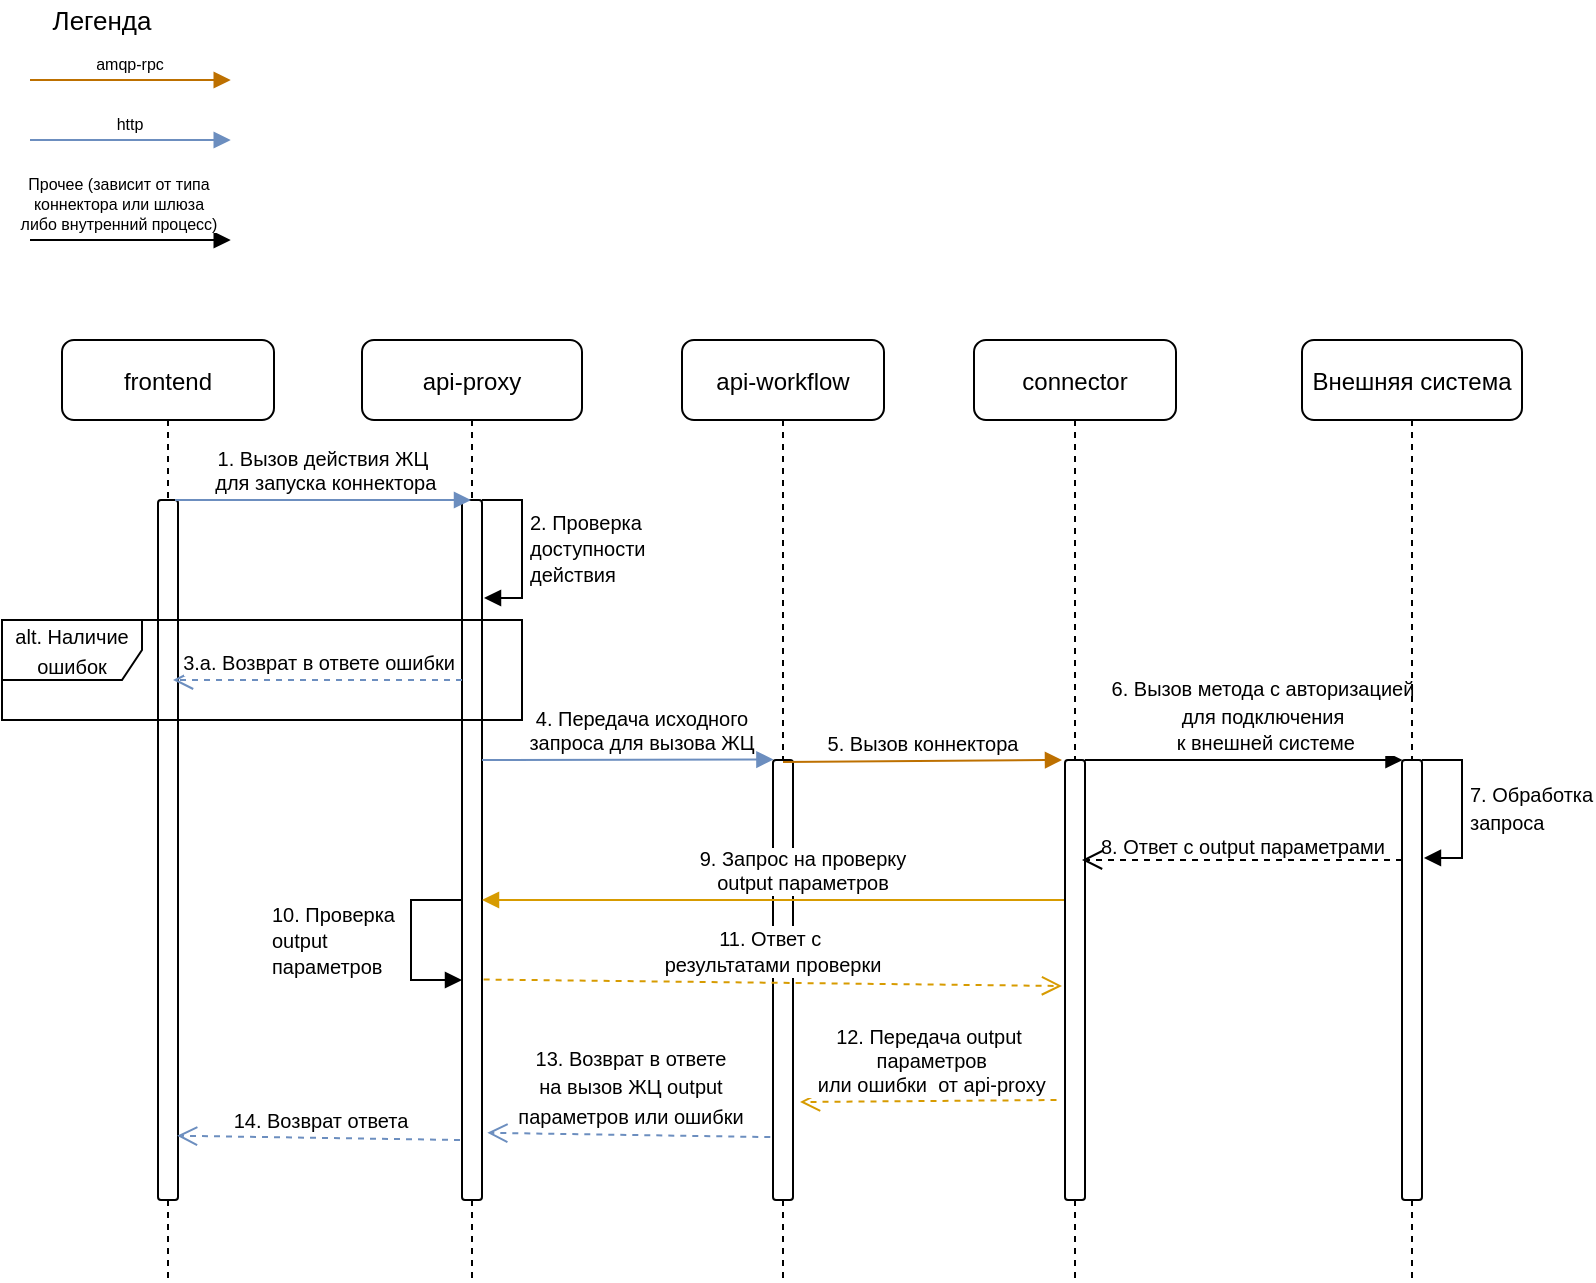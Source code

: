 <mxfile version="13.9.9" type="device"><diagram id="diHue1xjM9dKSyUA_bX2" name="Страница 1"><mxGraphModel dx="1422" dy="-1516" grid="1" gridSize="10" guides="1" tooltips="1" connect="1" arrows="1" fold="1" page="1" pageScale="1" pageWidth="827" pageHeight="1169" math="0" shadow="0"><root><mxCell id="0"/><mxCell id="1" parent="0"/><mxCell id="DBqBX5XTg0c57IkKPr6O-16" value="amqp-rpc" style="verticalAlign=bottom;endArrow=block;shadow=0;strokeWidth=1;fontSize=8;entryX=-0.033;entryY=0.001;entryDx=0;entryDy=0;entryPerimeter=0;fillColor=#f0a30a;strokeColor=#BD7000;" edge="1" parent="1"><mxGeometry relative="1" as="geometry"><mxPoint x="34" y="2400" as="sourcePoint"/><mxPoint x="134.37" y="2400" as="targetPoint"/></mxGeometry></mxCell><mxCell id="DBqBX5XTg0c57IkKPr6O-17" value="http" style="verticalAlign=bottom;endArrow=block;shadow=0;strokeWidth=1;fontSize=8;entryX=-0.033;entryY=0.001;entryDx=0;entryDy=0;entryPerimeter=0;gradientColor=#7ea6e0;fillColor=#dae8fc;strokeColor=#6c8ebf;" edge="1" parent="1"><mxGeometry relative="1" as="geometry"><mxPoint x="34" y="2430" as="sourcePoint"/><mxPoint x="134.37" y="2430" as="targetPoint"/></mxGeometry></mxCell><mxCell id="DBqBX5XTg0c57IkKPr6O-18" value="Прочее (зависит от типа &#10;коннектора или шлюза&#10; либо внутренний процесс) " style="verticalAlign=bottom;endArrow=block;shadow=0;strokeWidth=1;fontSize=8;entryX=-0.033;entryY=0.001;entryDx=0;entryDy=0;entryPerimeter=0;" edge="1" parent="1"><mxGeometry x="-0.115" relative="1" as="geometry"><mxPoint x="34" y="2480" as="sourcePoint"/><mxPoint x="134.37" y="2480" as="targetPoint"/><mxPoint as="offset"/></mxGeometry></mxCell><mxCell id="DBqBX5XTg0c57IkKPr6O-19" value="Легенда" style="text;html=1;strokeColor=none;fillColor=none;align=center;verticalAlign=middle;whiteSpace=wrap;rounded=0;fontSize=13;" vertex="1" parent="1"><mxGeometry x="50" y="2360" width="40" height="20" as="geometry"/></mxCell><mxCell id="DBqBX5XTg0c57IkKPr6O-21" value="frontend" style="shape=umlLifeline;perimeter=lifelinePerimeter;container=1;collapsible=0;recursiveResize=0;rounded=1;shadow=0;strokeWidth=1;fontSize=12;" vertex="1" parent="1"><mxGeometry x="50" y="2530" width="106" height="470" as="geometry"/></mxCell><mxCell id="DBqBX5XTg0c57IkKPr6O-22" value="" style="points=[];perimeter=orthogonalPerimeter;rounded=1;shadow=0;strokeWidth=1;" vertex="1" parent="DBqBX5XTg0c57IkKPr6O-21"><mxGeometry x="48" y="80" width="10" height="350" as="geometry"/></mxCell><mxCell id="DBqBX5XTg0c57IkKPr6O-23" value="api-proxy" style="shape=umlLifeline;perimeter=lifelinePerimeter;container=1;collapsible=0;recursiveResize=0;rounded=1;shadow=0;strokeWidth=1;" vertex="1" parent="1"><mxGeometry x="200" y="2530" width="110" height="470" as="geometry"/></mxCell><mxCell id="DBqBX5XTg0c57IkKPr6O-24" value="" style="points=[];perimeter=orthogonalPerimeter;rounded=1;shadow=0;strokeWidth=1;" vertex="1" parent="DBqBX5XTg0c57IkKPr6O-23"><mxGeometry x="50" y="80" width="10" height="350" as="geometry"/></mxCell><mxCell id="DBqBX5XTg0c57IkKPr6O-25" value="&lt;font style=&quot;font-size: 10px&quot;&gt;2. Проверка &lt;br&gt;доступности &lt;br&gt;действия&lt;br&gt;&lt;/font&gt;" style="html=1;align=left;spacingLeft=2;endArrow=block;rounded=1;edgeStyle=orthogonalEdgeStyle;curved=0;rounded=0;exitX=1.002;exitY=0.431;exitDx=0;exitDy=0;exitPerimeter=0;" edge="1" parent="DBqBX5XTg0c57IkKPr6O-23"><mxGeometry relative="1" as="geometry"><mxPoint x="60" y="80" as="sourcePoint"/><Array as="points"><mxPoint x="80" y="80"/><mxPoint x="80" y="129"/></Array><mxPoint x="61" y="129" as="targetPoint"/></mxGeometry></mxCell><mxCell id="DBqBX5XTg0c57IkKPr6O-26" value="&lt;font style=&quot;font-size: 10px&quot;&gt;10. Проверка&lt;br&gt;output &lt;br&gt;параметров&lt;/font&gt;" style="html=1;align=left;spacingLeft=2;endArrow=block;rounded=1;edgeStyle=orthogonalEdgeStyle;curved=0;rounded=0;exitX=-0.026;exitY=0.355;exitDx=0;exitDy=0;exitPerimeter=0;entryX=0.012;entryY=0.449;entryDx=0;entryDy=0;entryPerimeter=0;" edge="1" parent="DBqBX5XTg0c57IkKPr6O-23"><mxGeometry y="-74" relative="1" as="geometry"><mxPoint x="50" y="280" as="sourcePoint"/><Array as="points"><mxPoint x="24.5" y="280"/><mxPoint x="24.5" y="320"/></Array><mxPoint x="50" y="320" as="targetPoint"/><mxPoint as="offset"/></mxGeometry></mxCell><mxCell id="DBqBX5XTg0c57IkKPr6O-27" value="api-workflow" style="shape=umlLifeline;perimeter=lifelinePerimeter;container=1;collapsible=0;recursiveResize=0;rounded=1;shadow=0;strokeWidth=1;size=40;" vertex="1" parent="1"><mxGeometry x="360" y="2530" width="101" height="470" as="geometry"/></mxCell><mxCell id="DBqBX5XTg0c57IkKPr6O-28" value="" style="points=[];perimeter=orthogonalPerimeter;rounded=1;shadow=0;strokeWidth=1;" vertex="1" parent="DBqBX5XTg0c57IkKPr6O-27"><mxGeometry x="45.5" y="210" width="10" height="220" as="geometry"/></mxCell><mxCell id="DBqBX5XTg0c57IkKPr6O-29" value="9. Запрос на проверку&lt;br&gt;output параметров" style="html=1;verticalAlign=bottom;endArrow=block;fontSize=10;gradientColor=#ffa500;fillColor=#ffcd28;strokeColor=#d79b00;" edge="1" parent="DBqBX5XTg0c57IkKPr6O-27"><mxGeometry x="-0.097" width="80" relative="1" as="geometry"><mxPoint x="192" y="280" as="sourcePoint"/><mxPoint x="-100" y="280" as="targetPoint"/><mxPoint as="offset"/></mxGeometry></mxCell><mxCell id="DBqBX5XTg0c57IkKPr6O-30" value="connector" style="shape=umlLifeline;perimeter=lifelinePerimeter;container=1;collapsible=0;recursiveResize=0;rounded=1;shadow=0;strokeWidth=1;" vertex="1" parent="1"><mxGeometry x="506" y="2530" width="101" height="470" as="geometry"/></mxCell><mxCell id="DBqBX5XTg0c57IkKPr6O-31" value="" style="points=[];perimeter=orthogonalPerimeter;rounded=1;shadow=0;strokeWidth=1;" vertex="1" parent="DBqBX5XTg0c57IkKPr6O-30"><mxGeometry x="45.5" y="210" width="10" height="220" as="geometry"/></mxCell><mxCell id="DBqBX5XTg0c57IkKPr6O-32" value="&lt;font style=&quot;font-size: 10px&quot;&gt;6.&amp;nbsp;Вызов метода с авторизацией&lt;br style=&quot;padding: 0px ; margin: 0px&quot;&gt;для подключения&lt;br&gt;&amp;nbsp;к внешней системе&lt;/font&gt;" style="html=1;verticalAlign=bottom;endArrow=block;edgeStyle=elbowEdgeStyle;elbow=vertical;curved=0;rounded=1;exitX=1.014;exitY=0.2;exitDx=0;exitDy=0;exitPerimeter=0;entryX=0.025;entryY=0;entryDx=0;entryDy=0;entryPerimeter=0;" edge="1" parent="DBqBX5XTg0c57IkKPr6O-30" target="DBqBX5XTg0c57IkKPr6O-34"><mxGeometry x="0.115" width="80" relative="1" as="geometry"><mxPoint x="55.5" y="210" as="sourcePoint"/><mxPoint x="210.15" y="212.34" as="targetPoint"/><mxPoint as="offset"/></mxGeometry></mxCell><mxCell id="DBqBX5XTg0c57IkKPr6O-33" value="Внешняя система" style="shape=umlLifeline;perimeter=lifelinePerimeter;container=1;collapsible=0;recursiveResize=0;rounded=1;shadow=0;strokeWidth=1;" vertex="1" parent="1"><mxGeometry x="670" y="2530" width="110" height="470" as="geometry"/></mxCell><mxCell id="DBqBX5XTg0c57IkKPr6O-34" value="" style="points=[];perimeter=orthogonalPerimeter;rounded=1;shadow=0;strokeWidth=1;" vertex="1" parent="DBqBX5XTg0c57IkKPr6O-33"><mxGeometry x="50" y="210" width="10" height="220" as="geometry"/></mxCell><mxCell id="DBqBX5XTg0c57IkKPr6O-35" value="&lt;font style=&quot;font-size: 10px&quot;&gt;7. Обработка &lt;br&gt;запроса&lt;/font&gt;" style="html=1;align=left;spacingLeft=2;endArrow=block;rounded=1;edgeStyle=orthogonalEdgeStyle;curved=0;rounded=0;exitX=1.002;exitY=0.431;exitDx=0;exitDy=0;exitPerimeter=0;" edge="1" parent="DBqBX5XTg0c57IkKPr6O-33"><mxGeometry relative="1" as="geometry"><mxPoint x="60" y="210.0" as="sourcePoint"/><Array as="points"><mxPoint x="80" y="210"/><mxPoint x="80" y="259"/></Array><mxPoint x="60.98" y="258.98" as="targetPoint"/></mxGeometry></mxCell><mxCell id="DBqBX5XTg0c57IkKPr6O-36" value="" style="html=1;verticalAlign=bottom;endArrow=open;dashed=1;endSize=8;" edge="1" parent="DBqBX5XTg0c57IkKPr6O-33"><mxGeometry relative="1" as="geometry"><mxPoint x="50.0" y="260" as="sourcePoint"/><mxPoint x="-110" y="260" as="targetPoint"/><Array as="points"/></mxGeometry></mxCell><mxCell id="DBqBX5XTg0c57IkKPr6O-37" value="1. Вызов действия ЖЦ&#10; для запуска коннектора" style="verticalAlign=bottom;endArrow=block;shadow=0;strokeWidth=1;fontSize=10;gradientColor=#7ea6e0;fillColor=#dae8fc;strokeColor=#6c8ebf;" edge="1" parent="1" target="DBqBX5XTg0c57IkKPr6O-23"><mxGeometry x="-0.002" relative="1" as="geometry"><mxPoint x="106.5" y="2610" as="sourcePoint"/><mxPoint x="210" y="2610" as="targetPoint"/><mxPoint as="offset"/></mxGeometry></mxCell><mxCell id="DBqBX5XTg0c57IkKPr6O-38" value="&lt;font style=&quot;font-size: 10px;&quot;&gt;alt. Наличие ошибок&lt;/font&gt;" style="shape=umlFrame;whiteSpace=wrap;html=1;pointerEvents=0;width=70;height=30;rounded=1;" vertex="1" parent="1"><mxGeometry x="20" y="2670" width="260" height="50" as="geometry"/></mxCell><mxCell id="DBqBX5XTg0c57IkKPr6O-39" value="&lt;span style=&quot;font-size: 10px&quot;&gt;3.а. Возврат в ответе ошибки&lt;/span&gt;" style="html=1;verticalAlign=bottom;endArrow=open;dashed=1;endSize=8;fontSize=12;gradientColor=#7ea6e0;fillColor=#dae8fc;strokeColor=#6c8ebf;" edge="1" parent="1"><mxGeometry relative="1" as="geometry"><mxPoint x="250" y="2700" as="sourcePoint"/><mxPoint x="105.5" y="2700" as="targetPoint"/></mxGeometry></mxCell><mxCell id="DBqBX5XTg0c57IkKPr6O-40" value="4. Передача исходного &#10;запроса для вызова ЖЦ" style="verticalAlign=bottom;endArrow=block;shadow=0;strokeWidth=1;fontSize=10;gradientColor=#7ea6e0;fillColor=#dae8fc;strokeColor=#6c8ebf;entryX=0.021;entryY=-0.001;entryDx=0;entryDy=0;entryPerimeter=0;" edge="1" parent="1" target="DBqBX5XTg0c57IkKPr6O-28"><mxGeometry x="0.098" relative="1" as="geometry"><mxPoint x="260" y="2740" as="sourcePoint"/><mxPoint x="390" y="2740" as="targetPoint"/><mxPoint as="offset"/></mxGeometry></mxCell><mxCell id="DBqBX5XTg0c57IkKPr6O-41" value="5. Вызов коннектора" style="verticalAlign=bottom;endArrow=block;shadow=0;strokeWidth=1;fontSize=10;exitX=1.015;exitY=0.134;exitDx=0;exitDy=0;exitPerimeter=0;fillColor=#f0a30a;strokeColor=#BD7000;" edge="1" parent="1"><mxGeometry relative="1" as="geometry"><mxPoint x="410.5" y="2741" as="sourcePoint"/><mxPoint x="550" y="2740" as="targetPoint"/></mxGeometry></mxCell><mxCell id="DBqBX5XTg0c57IkKPr6O-42" value="&lt;font style=&quot;font-size: 10px&quot;&gt;8. Ответ с output параметрами&lt;/font&gt;" style="text;html=1;align=center;verticalAlign=middle;resizable=0;points=[];autosize=1;strokeColor=none;fillColor=none;rounded=1;" vertex="1" parent="1"><mxGeometry x="560" y="2773" width="160" height="20" as="geometry"/></mxCell><mxCell id="DBqBX5XTg0c57IkKPr6O-43" value="&lt;span style=&quot;font-size: 10px&quot;&gt;11. Ответ с&amp;nbsp;&lt;/span&gt;&lt;br style=&quot;font-size: 10px&quot;&gt;&lt;span style=&quot;font-size: 10px&quot;&gt;результатами проверки&lt;/span&gt;" style="html=1;verticalAlign=bottom;endArrow=open;dashed=1;endSize=8;gradientColor=#ffa500;fillColor=#ffcd28;strokeColor=#d79b00;exitX=1.081;exitY=0.685;exitDx=0;exitDy=0;exitPerimeter=0;" edge="1" parent="1" source="DBqBX5XTg0c57IkKPr6O-24"><mxGeometry relative="1" as="geometry"><mxPoint x="400" y="2980" as="sourcePoint"/><mxPoint x="550" y="2853" as="targetPoint"/></mxGeometry></mxCell><mxCell id="DBqBX5XTg0c57IkKPr6O-44" value="&lt;font style=&quot;font-size: 10px&quot;&gt;12. Передача&amp;nbsp;output&lt;br&gt;&amp;nbsp;параметров&lt;br&gt;&amp;nbsp; или ошибки&amp;nbsp;&amp;nbsp;от api-proxy&amp;nbsp;&lt;/font&gt;" style="html=1;verticalAlign=bottom;endArrow=open;dashed=1;endSize=8;fontSize=10;gradientColor=#ffa500;fillColor=#ffcd28;strokeColor=#d79b00;" edge="1" parent="1"><mxGeometry x="0.003" relative="1" as="geometry"><mxPoint x="547.25" y="2910" as="sourcePoint"/><mxPoint x="419" y="2911" as="targetPoint"/><Array as="points"/><mxPoint as="offset"/></mxGeometry></mxCell><mxCell id="DBqBX5XTg0c57IkKPr6O-45" value="&lt;font style=&quot;font-size: 10px&quot;&gt;13. Возврат в ответе &lt;br&gt;на вызов ЖЦ output&lt;br&gt;параметров или ошибки&lt;br&gt;&lt;/font&gt;" style="html=1;verticalAlign=bottom;endArrow=open;dashed=1;endSize=8;fontSize=12;gradientColor=#7ea6e0;fillColor=#dae8fc;strokeColor=#6c8ebf;exitX=-0.136;exitY=0.857;exitDx=0;exitDy=0;exitPerimeter=0;entryX=1.267;entryY=0.904;entryDx=0;entryDy=0;entryPerimeter=0;" edge="1" parent="1" source="DBqBX5XTg0c57IkKPr6O-28" target="DBqBX5XTg0c57IkKPr6O-24"><mxGeometry x="-0.005" relative="1" as="geometry"><mxPoint x="398" y="2930" as="sourcePoint"/><mxPoint x="260.0" y="2930" as="targetPoint"/><mxPoint as="offset"/></mxGeometry></mxCell><mxCell id="DBqBX5XTg0c57IkKPr6O-46" value="&lt;font style=&quot;font-size: 10px&quot;&gt;14. Возврат ответа&lt;br&gt;&lt;/font&gt;" style="html=1;verticalAlign=bottom;endArrow=open;dashed=1;endSize=8;fontSize=12;gradientColor=#7ea6e0;fillColor=#dae8fc;strokeColor=#6c8ebf;exitX=-0.136;exitY=0.857;exitDx=0;exitDy=0;exitPerimeter=0;entryX=1.267;entryY=0.904;entryDx=0;entryDy=0;entryPerimeter=0;" edge="1" parent="1"><mxGeometry x="-0.005" relative="1" as="geometry"><mxPoint x="249" y="2930" as="sourcePoint"/><mxPoint x="107.53" y="2927.86" as="targetPoint"/><mxPoint as="offset"/></mxGeometry></mxCell></root></mxGraphModel></diagram></mxfile>